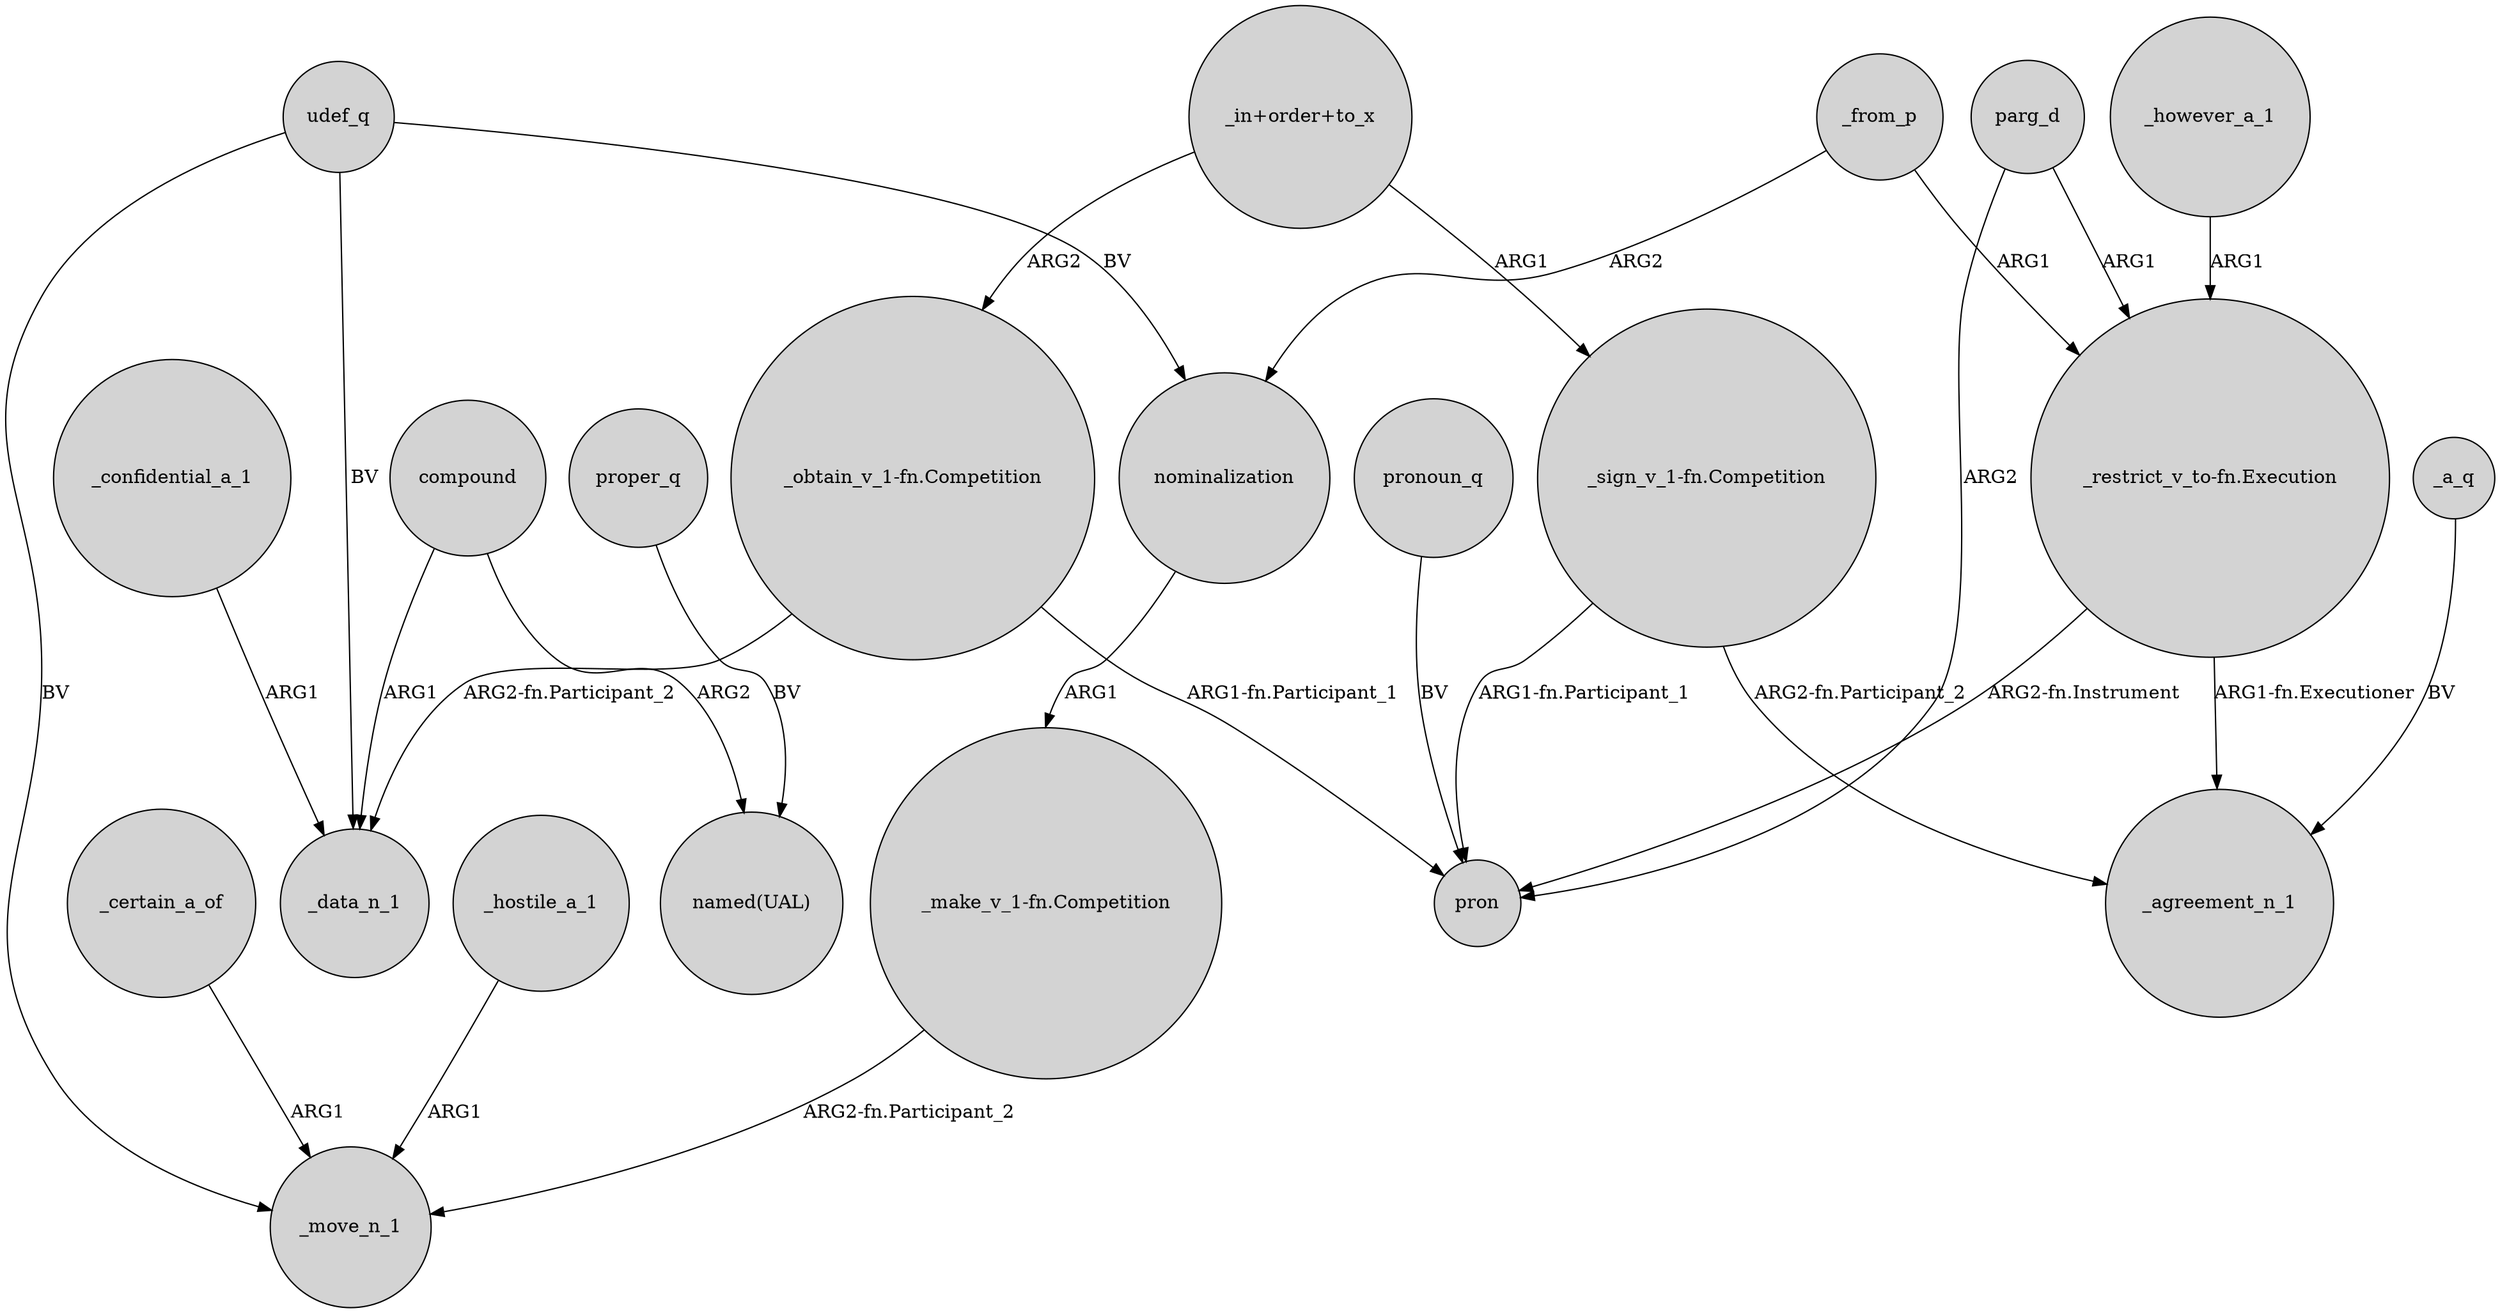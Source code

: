 digraph {
	node [shape=circle style=filled]
	compound -> _data_n_1 [label=ARG1]
	"_sign_v_1-fn.Competition" -> pron [label="ARG1-fn.Participant_1"]
	"_sign_v_1-fn.Competition" -> _agreement_n_1 [label="ARG2-fn.Participant_2"]
	"_restrict_v_to-fn.Execution" -> _agreement_n_1 [label="ARG1-fn.Executioner"]
	_certain_a_of -> _move_n_1 [label=ARG1]
	udef_q -> nominalization [label=BV]
	parg_d -> pron [label=ARG2]
	udef_q -> _move_n_1 [label=BV]
	"_obtain_v_1-fn.Competition" -> _data_n_1 [label="ARG2-fn.Participant_2"]
	_hostile_a_1 -> _move_n_1 [label=ARG1]
	_from_p -> nominalization [label=ARG2]
	proper_q -> "named(UAL)" [label=BV]
	_confidential_a_1 -> _data_n_1 [label=ARG1]
	pronoun_q -> pron [label=BV]
	_however_a_1 -> "_restrict_v_to-fn.Execution" [label=ARG1]
	_from_p -> "_restrict_v_to-fn.Execution" [label=ARG1]
	parg_d -> "_restrict_v_to-fn.Execution" [label=ARG1]
	_a_q -> _agreement_n_1 [label=BV]
	"_in+order+to_x" -> "_sign_v_1-fn.Competition" [label=ARG1]
	"_restrict_v_to-fn.Execution" -> pron [label="ARG2-fn.Instrument"]
	compound -> "named(UAL)" [label=ARG2]
	"_make_v_1-fn.Competition" -> _move_n_1 [label="ARG2-fn.Participant_2"]
	nominalization -> "_make_v_1-fn.Competition" [label=ARG1]
	"_obtain_v_1-fn.Competition" -> pron [label="ARG1-fn.Participant_1"]
	udef_q -> _data_n_1 [label=BV]
	"_in+order+to_x" -> "_obtain_v_1-fn.Competition" [label=ARG2]
}
